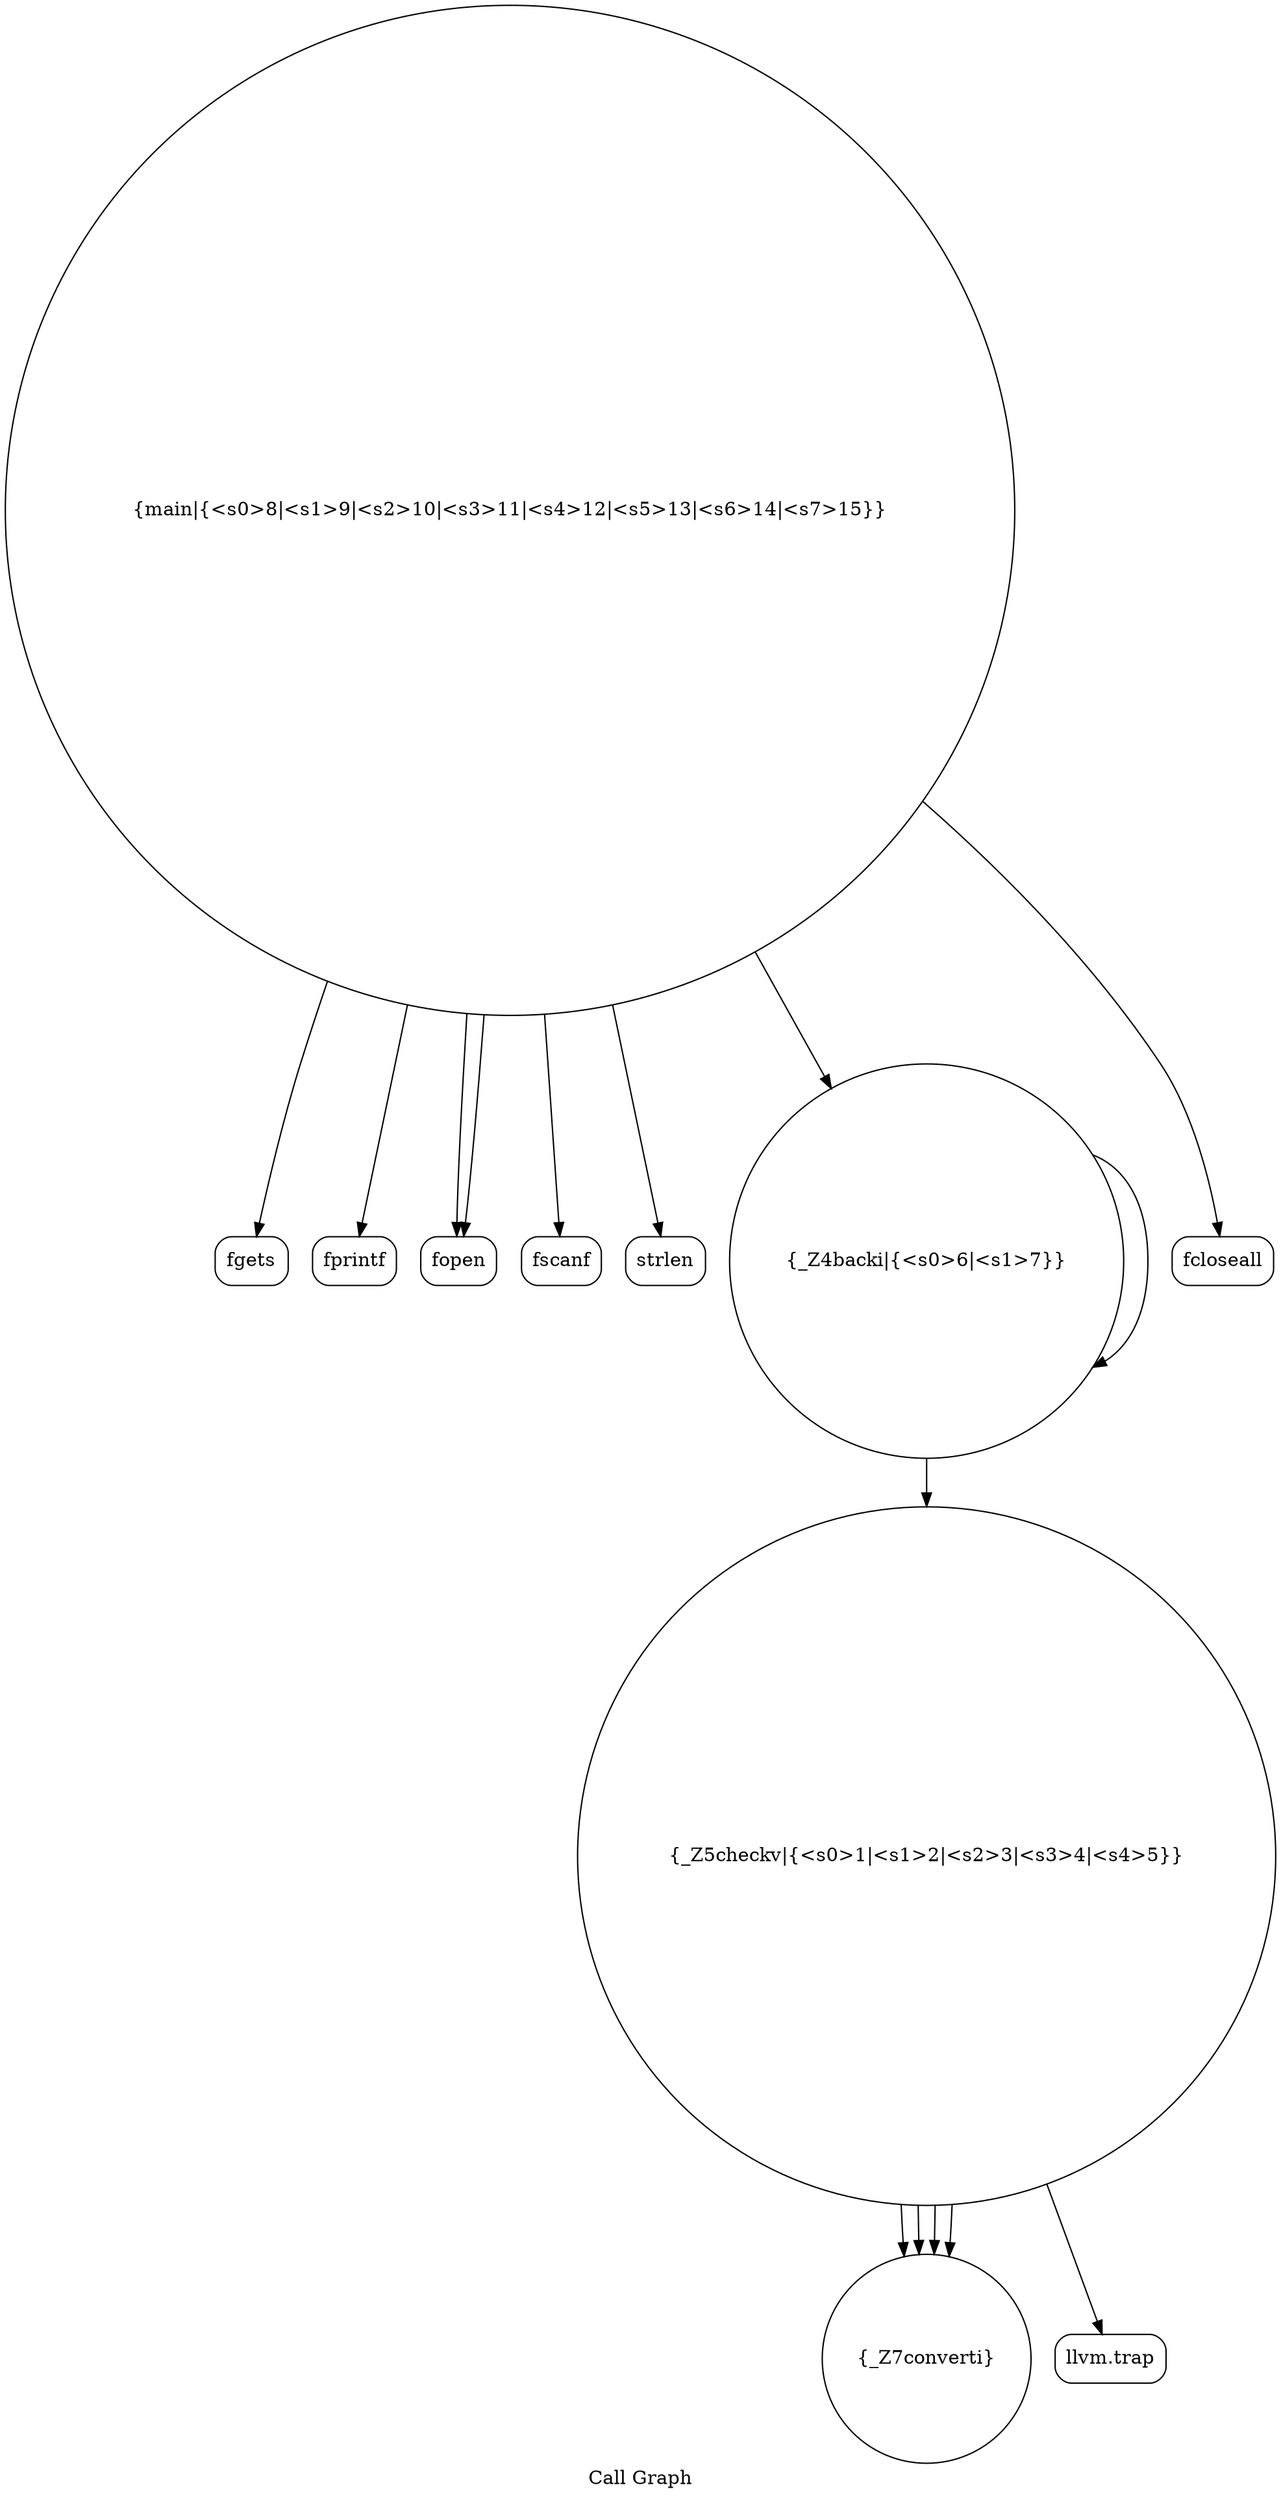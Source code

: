 digraph "Call Graph" {
	label="Call Graph";

	Node0x560cf2bc3670 [shape=record,shape=circle,label="{_Z7converti}"];
	Node0x560cf2bc3e00 [shape=record,shape=Mrecord,label="{fgets}"];
	Node0x560cf2bc3b80 [shape=record,shape=Mrecord,label="{llvm.trap}"];
	Node0x560cf2bc3f00 [shape=record,shape=Mrecord,label="{fprintf}"];
	Node0x560cf2bc3c80 [shape=record,shape=circle,label="{main|{<s0>8|<s1>9|<s2>10|<s3>11|<s4>12|<s5>13|<s6>14|<s7>15}}"];
	Node0x560cf2bc3c80:s0 -> Node0x560cf2bc3d00[color=black];
	Node0x560cf2bc3c80:s1 -> Node0x560cf2bc3d80[color=black];
	Node0x560cf2bc3c80:s2 -> Node0x560cf2bc3d00[color=black];
	Node0x560cf2bc3c80:s3 -> Node0x560cf2bc3e00[color=black];
	Node0x560cf2bc3c80:s4 -> Node0x560cf2bc3e80[color=black];
	Node0x560cf2bc3c80:s5 -> Node0x560cf2bc3c00[color=black];
	Node0x560cf2bc3c80:s6 -> Node0x560cf2bc3f00[color=black];
	Node0x560cf2bc3c80:s7 -> Node0x560cf2bc3f80[color=black];
	Node0x560cf2bc3d80 [shape=record,shape=Mrecord,label="{fscanf}"];
	Node0x560cf2bc3b00 [shape=record,shape=circle,label="{_Z5checkv|{<s0>1|<s1>2|<s2>3|<s3>4|<s4>5}}"];
	Node0x560cf2bc3b00:s0 -> Node0x560cf2bc3670[color=black];
	Node0x560cf2bc3b00:s1 -> Node0x560cf2bc3670[color=black];
	Node0x560cf2bc3b00:s2 -> Node0x560cf2bc3670[color=black];
	Node0x560cf2bc3b00:s3 -> Node0x560cf2bc3670[color=black];
	Node0x560cf2bc3b00:s4 -> Node0x560cf2bc3b80[color=black];
	Node0x560cf2bc3e80 [shape=record,shape=Mrecord,label="{strlen}"];
	Node0x560cf2bc3c00 [shape=record,shape=circle,label="{_Z4backi|{<s0>6|<s1>7}}"];
	Node0x560cf2bc3c00:s0 -> Node0x560cf2bc3b00[color=black];
	Node0x560cf2bc3c00:s1 -> Node0x560cf2bc3c00[color=black];
	Node0x560cf2bc3f80 [shape=record,shape=Mrecord,label="{fcloseall}"];
	Node0x560cf2bc3d00 [shape=record,shape=Mrecord,label="{fopen}"];
}
